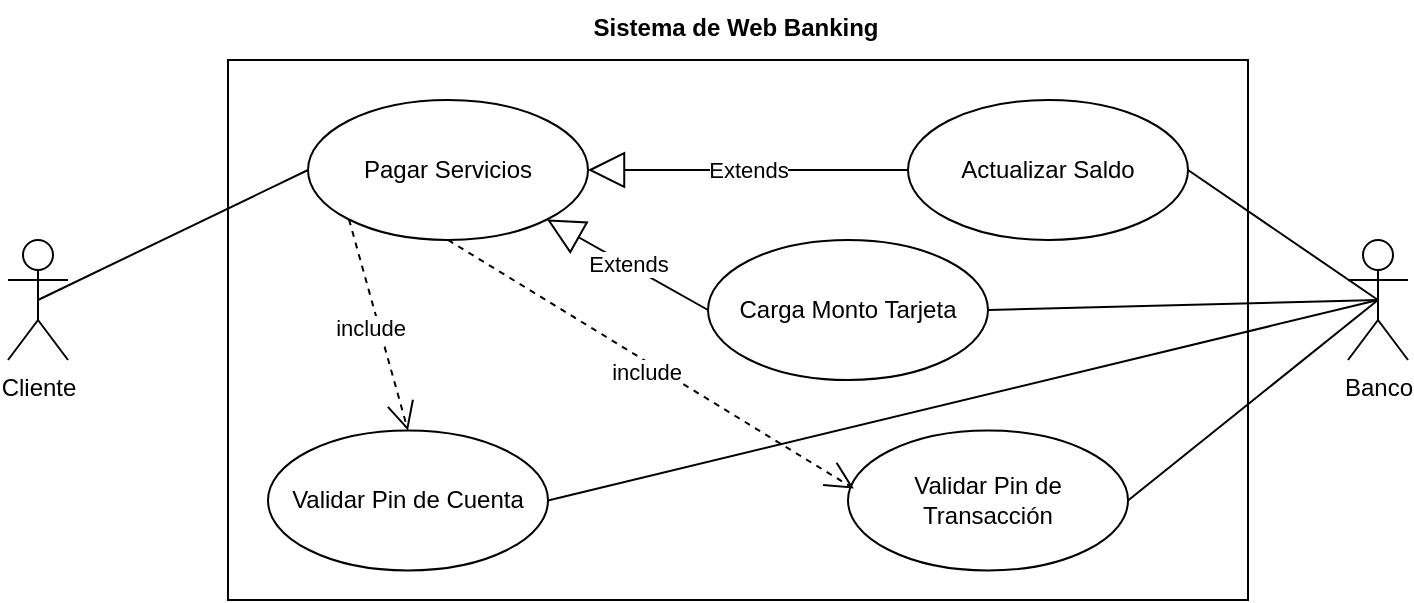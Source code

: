 <mxfile version="20.3.0" type="device"><diagram id="PCaiK2eOMRku5BS3kS-o" name="Página-1"><mxGraphModel dx="1065" dy="490" grid="1" gridSize="10" guides="1" tooltips="1" connect="1" arrows="1" fold="1" page="1" pageScale="1" pageWidth="827" pageHeight="1169" math="0" shadow="0"><root><mxCell id="0"/><mxCell id="1" parent="0"/><mxCell id="lleF9RLndHLTGN8pcsPf-1" value="" style="html=1;" parent="1" vertex="1"><mxGeometry x="200" y="50" width="510" height="270" as="geometry"/></mxCell><mxCell id="lleF9RLndHLTGN8pcsPf-2" value="Cliente" style="shape=umlActor;verticalLabelPosition=bottom;verticalAlign=top;html=1;" parent="1" vertex="1"><mxGeometry x="90" y="140" width="30" height="60" as="geometry"/></mxCell><mxCell id="lleF9RLndHLTGN8pcsPf-3" value="Sistema de Web Banking" style="text;align=center;fontStyle=1;verticalAlign=middle;spacingLeft=3;spacingRight=3;strokeColor=none;rotatable=0;points=[[0,0.5],[1,0.5]];portConstraint=eastwest;" parent="1" vertex="1"><mxGeometry x="414" y="20" width="80" height="26" as="geometry"/></mxCell><mxCell id="lleF9RLndHLTGN8pcsPf-4" value="Banco" style="shape=umlActor;verticalLabelPosition=bottom;verticalAlign=top;html=1;" parent="1" vertex="1"><mxGeometry x="760" y="140" width="30" height="60" as="geometry"/></mxCell><mxCell id="lleF9RLndHLTGN8pcsPf-14" value="Pagar Servicios" style="ellipse;whiteSpace=wrap;html=1;" parent="1" vertex="1"><mxGeometry x="240" y="70" width="140" height="70" as="geometry"/></mxCell><mxCell id="lleF9RLndHLTGN8pcsPf-22" value="Actualizar Saldo" style="ellipse;whiteSpace=wrap;html=1;" parent="1" vertex="1"><mxGeometry x="540" y="70" width="140" height="70" as="geometry"/></mxCell><mxCell id="lleF9RLndHLTGN8pcsPf-23" value="" style="endArrow=none;html=1;rounded=0;entryX=0.5;entryY=0.5;entryDx=0;entryDy=0;entryPerimeter=0;exitX=1;exitY=0.5;exitDx=0;exitDy=0;" parent="1" source="lleF9RLndHLTGN8pcsPf-22" target="lleF9RLndHLTGN8pcsPf-4" edge="1"><mxGeometry width="50" height="50" relative="1" as="geometry"><mxPoint x="320" y="480" as="sourcePoint"/><mxPoint x="370" y="430" as="targetPoint"/></mxGeometry></mxCell><mxCell id="lleF9RLndHLTGN8pcsPf-34" value="" style="endArrow=none;html=1;rounded=0;exitX=0.5;exitY=0.5;exitDx=0;exitDy=0;exitPerimeter=0;entryX=0;entryY=0.5;entryDx=0;entryDy=0;" parent="1" source="lleF9RLndHLTGN8pcsPf-2" target="lleF9RLndHLTGN8pcsPf-14" edge="1"><mxGeometry width="50" height="50" relative="1" as="geometry"><mxPoint x="390" y="260" as="sourcePoint"/><mxPoint x="440" y="210" as="targetPoint"/></mxGeometry></mxCell><mxCell id="lleF9RLndHLTGN8pcsPf-35" value="Carga Monto Tarjeta" style="ellipse;whiteSpace=wrap;html=1;" parent="1" vertex="1"><mxGeometry x="440" y="140" width="140" height="70" as="geometry"/></mxCell><mxCell id="lleF9RLndHLTGN8pcsPf-36" value="Extends" style="endArrow=block;endSize=16;endFill=0;html=1;rounded=0;exitX=0;exitY=0.5;exitDx=0;exitDy=0;entryX=1;entryY=1;entryDx=0;entryDy=0;" parent="1" source="lleF9RLndHLTGN8pcsPf-35" target="lleF9RLndHLTGN8pcsPf-14" edge="1"><mxGeometry width="160" relative="1" as="geometry"><mxPoint x="330" y="240" as="sourcePoint"/><mxPoint x="490" y="240" as="targetPoint"/></mxGeometry></mxCell><mxCell id="lleF9RLndHLTGN8pcsPf-38" value="Extends" style="endArrow=block;endSize=16;endFill=0;html=1;rounded=0;exitX=0;exitY=0.5;exitDx=0;exitDy=0;entryX=1;entryY=0.5;entryDx=0;entryDy=0;" parent="1" source="lleF9RLndHLTGN8pcsPf-22" target="lleF9RLndHLTGN8pcsPf-14" edge="1"><mxGeometry width="160" relative="1" as="geometry"><mxPoint x="330" y="240" as="sourcePoint"/><mxPoint x="490" y="240" as="targetPoint"/></mxGeometry></mxCell><mxCell id="lleF9RLndHLTGN8pcsPf-39" value="" style="endArrow=none;html=1;rounded=0;entryX=0.5;entryY=0.5;entryDx=0;entryDy=0;entryPerimeter=0;exitX=1;exitY=0.5;exitDx=0;exitDy=0;" parent="1" source="lleF9RLndHLTGN8pcsPf-35" target="lleF9RLndHLTGN8pcsPf-4" edge="1"><mxGeometry width="50" height="50" relative="1" as="geometry"><mxPoint x="390" y="260" as="sourcePoint"/><mxPoint x="440" y="210" as="targetPoint"/></mxGeometry></mxCell><mxCell id="lleF9RLndHLTGN8pcsPf-40" value="" style="endArrow=none;html=1;rounded=0;entryX=0.5;entryY=0.5;entryDx=0;entryDy=0;entryPerimeter=0;exitX=1;exitY=0.5;exitDx=0;exitDy=0;" parent="1" source="lleF9RLndHLTGN8pcsPf-41" target="lleF9RLndHLTGN8pcsPf-4" edge="1"><mxGeometry width="50" height="50" relative="1" as="geometry"><mxPoint x="275" y="360.25" as="sourcePoint"/><mxPoint x="760" y="170.25" as="targetPoint"/></mxGeometry></mxCell><mxCell id="lleF9RLndHLTGN8pcsPf-41" value="Validar Pin de Transacción" style="ellipse;whiteSpace=wrap;html=1;" parent="1" vertex="1"><mxGeometry x="510" y="235.25" width="140" height="70" as="geometry"/></mxCell><mxCell id="lleF9RLndHLTGN8pcsPf-42" value="include" style="endArrow=open;endSize=12;dashed=1;html=1;rounded=0;entryX=0.021;entryY=0.415;entryDx=0;entryDy=0;exitX=0.5;exitY=1;exitDx=0;exitDy=0;entryPerimeter=0;" parent="1" source="lleF9RLndHLTGN8pcsPf-14" target="lleF9RLndHLTGN8pcsPf-41" edge="1"><mxGeometry y="-4" width="160" relative="1" as="geometry"><mxPoint x="215.503" y="9.999" as="sourcePoint"/><mxPoint x="525" y="110.25" as="targetPoint"/><mxPoint as="offset"/></mxGeometry></mxCell><mxCell id="lleF9RLndHLTGN8pcsPf-43" value="" style="endArrow=none;html=1;rounded=0;entryX=0.5;entryY=0.5;entryDx=0;entryDy=0;entryPerimeter=0;exitX=1;exitY=0.5;exitDx=0;exitDy=0;" parent="1" source="lleF9RLndHLTGN8pcsPf-44" target="lleF9RLndHLTGN8pcsPf-4" edge="1"><mxGeometry width="50" height="50" relative="1" as="geometry"><mxPoint x="125" y="355.25" as="sourcePoint"/><mxPoint x="655" y="190" as="targetPoint"/></mxGeometry></mxCell><mxCell id="lleF9RLndHLTGN8pcsPf-44" value="Validar Pin de Cuenta" style="ellipse;whiteSpace=wrap;html=1;" parent="1" vertex="1"><mxGeometry x="220" y="235.25" width="140" height="70" as="geometry"/></mxCell><mxCell id="lleF9RLndHLTGN8pcsPf-45" value="include" style="endArrow=open;endSize=12;dashed=1;html=1;rounded=0;exitX=0;exitY=1;exitDx=0;exitDy=0;entryX=0.5;entryY=0;entryDx=0;entryDy=0;" parent="1" source="lleF9RLndHLTGN8pcsPf-14" target="lleF9RLndHLTGN8pcsPf-44" edge="1"><mxGeometry y="-4" width="160" relative="1" as="geometry"><mxPoint x="110.503" y="124.749" as="sourcePoint"/><mxPoint x="100" y="225" as="targetPoint"/><mxPoint as="offset"/></mxGeometry></mxCell></root></mxGraphModel></diagram></mxfile>